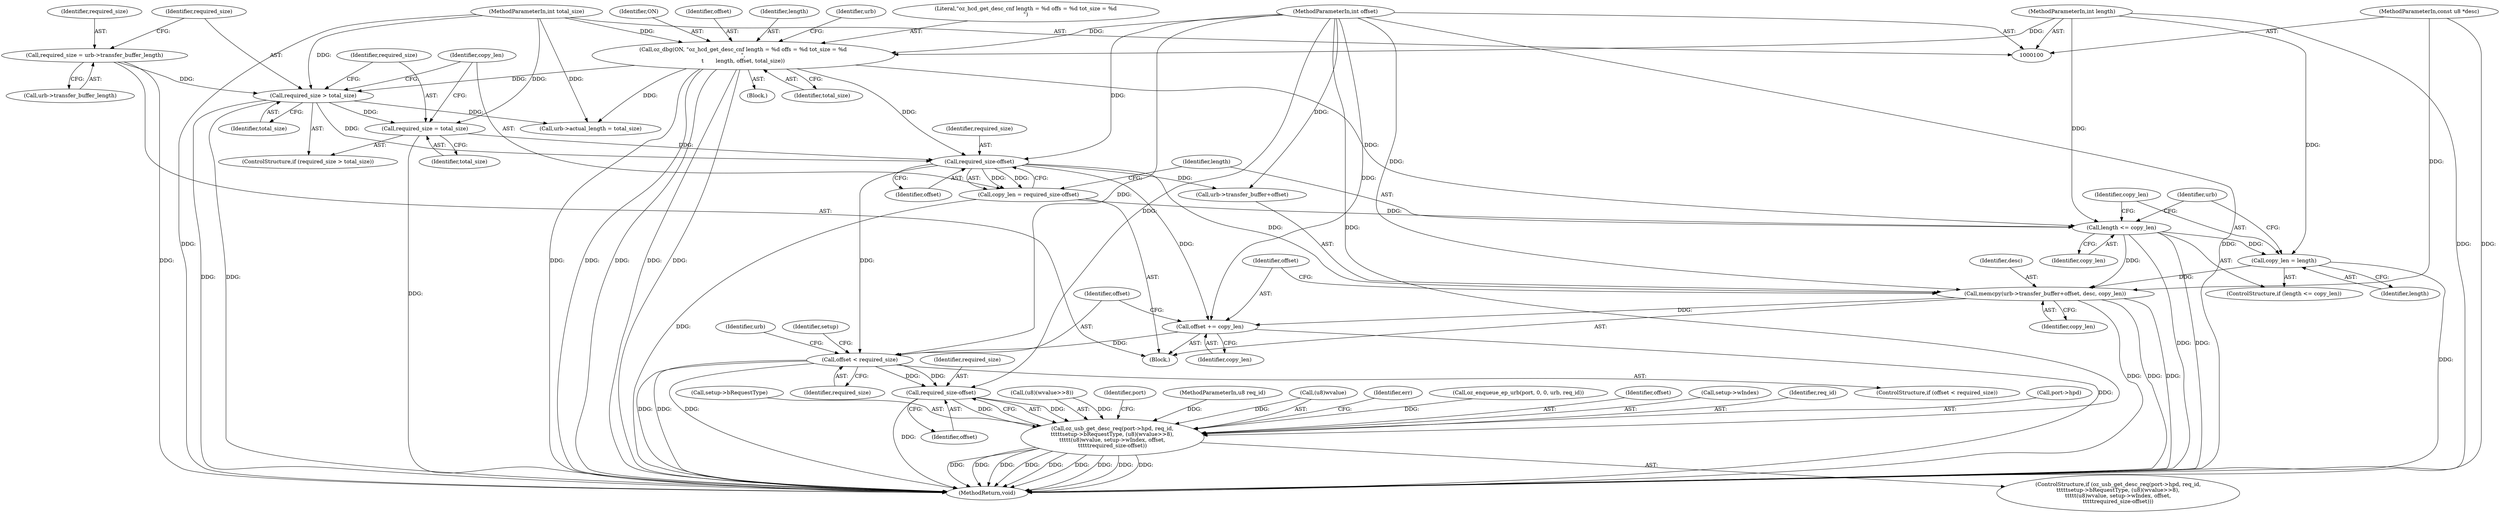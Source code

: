 digraph "1_linux_b1bb5b49373b61bf9d2c73a4d30058ba6f069e4c@API" {
"1000173" [label="(Call,offset += copy_len)"];
"1000165" [label="(Call,memcpy(urb->transfer_buffer+offset, desc, copy_len))"];
"1000155" [label="(Call,required_size-offset)"];
"1000150" [label="(Call,required_size = total_size)"];
"1000147" [label="(Call,required_size > total_size)"];
"1000141" [label="(Call,required_size = urb->transfer_buffer_length)"];
"1000118" [label="(Call,oz_dbg(ON, \"oz_hcd_get_desc_cnf length = %d offs = %d tot_size = %d\n\",\n\t       length, offset, total_size))"];
"1000105" [label="(MethodParameterIn,int length)"];
"1000106" [label="(MethodParameterIn,int offset)"];
"1000107" [label="(MethodParameterIn,int total_size)"];
"1000104" [label="(MethodParameterIn,const u8 *desc)"];
"1000162" [label="(Call,copy_len = length)"];
"1000159" [label="(Call,length <= copy_len)"];
"1000153" [label="(Call,copy_len = required_size-offset)"];
"1000177" [label="(Call,offset < required_size)"];
"1000229" [label="(Call,required_size-offset)"];
"1000209" [label="(Call,oz_usb_get_desc_req(port->hpd, req_id,\n\t\t\t\t\tsetup->bRequestType, (u8)(wvalue>>8),\n\t\t\t\t\t(u8)wvalue, setup->wIndex, offset,\n\t\t\t\t\trequired_size-offset))"];
"1000108" [label="(Block,)"];
"1000249" [label="(Identifier,urb)"];
"1000142" [label="(Identifier,required_size)"];
"1000247" [label="(Call,urb->actual_length = total_size)"];
"1000125" [label="(Identifier,urb)"];
"1000138" [label="(Block,)"];
"1000102" [label="(MethodParameterIn,u8 req_id)"];
"1000244" [label="(Identifier,err)"];
"1000106" [label="(MethodParameterIn,int offset)"];
"1000179" [label="(Identifier,required_size)"];
"1000163" [label="(Identifier,copy_len)"];
"1000151" [label="(Identifier,required_size)"];
"1000157" [label="(Identifier,offset)"];
"1000197" [label="(Call,oz_enqueue_ep_urb(port, 0, 0, urb, req_id))"];
"1000120" [label="(Literal,\"oz_hcd_get_desc_cnf length = %d offs = %d tot_size = %d\n\")"];
"1000166" [label="(Call,urb->transfer_buffer+offset)"];
"1000225" [label="(Call,setup->wIndex)"];
"1000174" [label="(Identifier,offset)"];
"1000119" [label="(Identifier,ON)"];
"1000213" [label="(Identifier,req_id)"];
"1000178" [label="(Identifier,offset)"];
"1000118" [label="(Call,oz_dbg(ON, \"oz_hcd_get_desc_cnf length = %d offs = %d tot_size = %d\n\",\n\t       length, offset, total_size))"];
"1000141" [label="(Call,required_size = urb->transfer_buffer_length)"];
"1000230" [label="(Identifier,required_size)"];
"1000173" [label="(Call,offset += copy_len)"];
"1000123" [label="(Identifier,total_size)"];
"1000260" [label="(MethodReturn,void)"];
"1000147" [label="(Call,required_size > total_size)"];
"1000208" [label="(ControlStructure,if (oz_usb_get_desc_req(port->hpd, req_id,\n\t\t\t\t\tsetup->bRequestType, (u8)(wvalue>>8),\n\t\t\t\t\t(u8)wvalue, setup->wIndex, offset,\n\t\t\t\t\trequired_size-offset)))"];
"1000156" [label="(Identifier,required_size)"];
"1000168" [label="(Identifier,urb)"];
"1000150" [label="(Call,required_size = total_size)"];
"1000152" [label="(Identifier,total_size)"];
"1000176" [label="(ControlStructure,if (offset < required_size))"];
"1000159" [label="(Call,length <= copy_len)"];
"1000165" [label="(Call,memcpy(urb->transfer_buffer+offset, desc, copy_len))"];
"1000149" [label="(Identifier,total_size)"];
"1000175" [label="(Identifier,copy_len)"];
"1000172" [label="(Identifier,copy_len)"];
"1000231" [label="(Identifier,offset)"];
"1000161" [label="(Identifier,copy_len)"];
"1000183" [label="(Identifier,setup)"];
"1000158" [label="(ControlStructure,if (length <= copy_len))"];
"1000210" [label="(Call,port->hpd)"];
"1000217" [label="(Call,(u8)(wvalue>>8))"];
"1000222" [label="(Call,(u8)wvalue)"];
"1000228" [label="(Identifier,offset)"];
"1000107" [label="(MethodParameterIn,int total_size)"];
"1000214" [label="(Call,setup->bRequestType)"];
"1000177" [label="(Call,offset < required_size)"];
"1000234" [label="(Identifier,port)"];
"1000209" [label="(Call,oz_usb_get_desc_req(port->hpd, req_id,\n\t\t\t\t\tsetup->bRequestType, (u8)(wvalue>>8),\n\t\t\t\t\t(u8)wvalue, setup->wIndex, offset,\n\t\t\t\t\trequired_size-offset))"];
"1000155" [label="(Call,required_size-offset)"];
"1000171" [label="(Identifier,desc)"];
"1000148" [label="(Identifier,required_size)"];
"1000154" [label="(Identifier,copy_len)"];
"1000162" [label="(Call,copy_len = length)"];
"1000143" [label="(Call,urb->transfer_buffer_length)"];
"1000122" [label="(Identifier,offset)"];
"1000164" [label="(Identifier,length)"];
"1000160" [label="(Identifier,length)"];
"1000146" [label="(ControlStructure,if (required_size > total_size))"];
"1000104" [label="(MethodParameterIn,const u8 *desc)"];
"1000229" [label="(Call,required_size-offset)"];
"1000153" [label="(Call,copy_len = required_size-offset)"];
"1000105" [label="(MethodParameterIn,int length)"];
"1000121" [label="(Identifier,length)"];
"1000173" -> "1000138"  [label="AST: "];
"1000173" -> "1000175"  [label="CFG: "];
"1000174" -> "1000173"  [label="AST: "];
"1000175" -> "1000173"  [label="AST: "];
"1000178" -> "1000173"  [label="CFG: "];
"1000173" -> "1000260"  [label="DDG: "];
"1000165" -> "1000173"  [label="DDG: "];
"1000106" -> "1000173"  [label="DDG: "];
"1000155" -> "1000173"  [label="DDG: "];
"1000173" -> "1000177"  [label="DDG: "];
"1000165" -> "1000138"  [label="AST: "];
"1000165" -> "1000172"  [label="CFG: "];
"1000166" -> "1000165"  [label="AST: "];
"1000171" -> "1000165"  [label="AST: "];
"1000172" -> "1000165"  [label="AST: "];
"1000174" -> "1000165"  [label="CFG: "];
"1000165" -> "1000260"  [label="DDG: "];
"1000165" -> "1000260"  [label="DDG: "];
"1000165" -> "1000260"  [label="DDG: "];
"1000155" -> "1000165"  [label="DDG: "];
"1000106" -> "1000165"  [label="DDG: "];
"1000104" -> "1000165"  [label="DDG: "];
"1000162" -> "1000165"  [label="DDG: "];
"1000159" -> "1000165"  [label="DDG: "];
"1000155" -> "1000153"  [label="AST: "];
"1000155" -> "1000157"  [label="CFG: "];
"1000156" -> "1000155"  [label="AST: "];
"1000157" -> "1000155"  [label="AST: "];
"1000153" -> "1000155"  [label="CFG: "];
"1000155" -> "1000153"  [label="DDG: "];
"1000155" -> "1000153"  [label="DDG: "];
"1000150" -> "1000155"  [label="DDG: "];
"1000147" -> "1000155"  [label="DDG: "];
"1000118" -> "1000155"  [label="DDG: "];
"1000106" -> "1000155"  [label="DDG: "];
"1000155" -> "1000166"  [label="DDG: "];
"1000155" -> "1000177"  [label="DDG: "];
"1000150" -> "1000146"  [label="AST: "];
"1000150" -> "1000152"  [label="CFG: "];
"1000151" -> "1000150"  [label="AST: "];
"1000152" -> "1000150"  [label="AST: "];
"1000154" -> "1000150"  [label="CFG: "];
"1000150" -> "1000260"  [label="DDG: "];
"1000147" -> "1000150"  [label="DDG: "];
"1000107" -> "1000150"  [label="DDG: "];
"1000147" -> "1000146"  [label="AST: "];
"1000147" -> "1000149"  [label="CFG: "];
"1000148" -> "1000147"  [label="AST: "];
"1000149" -> "1000147"  [label="AST: "];
"1000151" -> "1000147"  [label="CFG: "];
"1000154" -> "1000147"  [label="CFG: "];
"1000147" -> "1000260"  [label="DDG: "];
"1000147" -> "1000260"  [label="DDG: "];
"1000141" -> "1000147"  [label="DDG: "];
"1000118" -> "1000147"  [label="DDG: "];
"1000107" -> "1000147"  [label="DDG: "];
"1000147" -> "1000247"  [label="DDG: "];
"1000141" -> "1000138"  [label="AST: "];
"1000141" -> "1000143"  [label="CFG: "];
"1000142" -> "1000141"  [label="AST: "];
"1000143" -> "1000141"  [label="AST: "];
"1000148" -> "1000141"  [label="CFG: "];
"1000141" -> "1000260"  [label="DDG: "];
"1000118" -> "1000108"  [label="AST: "];
"1000118" -> "1000123"  [label="CFG: "];
"1000119" -> "1000118"  [label="AST: "];
"1000120" -> "1000118"  [label="AST: "];
"1000121" -> "1000118"  [label="AST: "];
"1000122" -> "1000118"  [label="AST: "];
"1000123" -> "1000118"  [label="AST: "];
"1000125" -> "1000118"  [label="CFG: "];
"1000118" -> "1000260"  [label="DDG: "];
"1000118" -> "1000260"  [label="DDG: "];
"1000118" -> "1000260"  [label="DDG: "];
"1000118" -> "1000260"  [label="DDG: "];
"1000118" -> "1000260"  [label="DDG: "];
"1000105" -> "1000118"  [label="DDG: "];
"1000106" -> "1000118"  [label="DDG: "];
"1000107" -> "1000118"  [label="DDG: "];
"1000118" -> "1000159"  [label="DDG: "];
"1000118" -> "1000247"  [label="DDG: "];
"1000105" -> "1000100"  [label="AST: "];
"1000105" -> "1000260"  [label="DDG: "];
"1000105" -> "1000159"  [label="DDG: "];
"1000105" -> "1000162"  [label="DDG: "];
"1000106" -> "1000100"  [label="AST: "];
"1000106" -> "1000260"  [label="DDG: "];
"1000106" -> "1000166"  [label="DDG: "];
"1000106" -> "1000177"  [label="DDG: "];
"1000106" -> "1000209"  [label="DDG: "];
"1000106" -> "1000229"  [label="DDG: "];
"1000107" -> "1000100"  [label="AST: "];
"1000107" -> "1000260"  [label="DDG: "];
"1000107" -> "1000247"  [label="DDG: "];
"1000104" -> "1000100"  [label="AST: "];
"1000104" -> "1000260"  [label="DDG: "];
"1000162" -> "1000158"  [label="AST: "];
"1000162" -> "1000164"  [label="CFG: "];
"1000163" -> "1000162"  [label="AST: "];
"1000164" -> "1000162"  [label="AST: "];
"1000168" -> "1000162"  [label="CFG: "];
"1000162" -> "1000260"  [label="DDG: "];
"1000159" -> "1000162"  [label="DDG: "];
"1000159" -> "1000158"  [label="AST: "];
"1000159" -> "1000161"  [label="CFG: "];
"1000160" -> "1000159"  [label="AST: "];
"1000161" -> "1000159"  [label="AST: "];
"1000163" -> "1000159"  [label="CFG: "];
"1000168" -> "1000159"  [label="CFG: "];
"1000159" -> "1000260"  [label="DDG: "];
"1000159" -> "1000260"  [label="DDG: "];
"1000153" -> "1000159"  [label="DDG: "];
"1000153" -> "1000138"  [label="AST: "];
"1000154" -> "1000153"  [label="AST: "];
"1000160" -> "1000153"  [label="CFG: "];
"1000153" -> "1000260"  [label="DDG: "];
"1000177" -> "1000176"  [label="AST: "];
"1000177" -> "1000179"  [label="CFG: "];
"1000178" -> "1000177"  [label="AST: "];
"1000179" -> "1000177"  [label="AST: "];
"1000183" -> "1000177"  [label="CFG: "];
"1000249" -> "1000177"  [label="CFG: "];
"1000177" -> "1000260"  [label="DDG: "];
"1000177" -> "1000260"  [label="DDG: "];
"1000177" -> "1000260"  [label="DDG: "];
"1000177" -> "1000229"  [label="DDG: "];
"1000177" -> "1000229"  [label="DDG: "];
"1000229" -> "1000209"  [label="AST: "];
"1000229" -> "1000231"  [label="CFG: "];
"1000230" -> "1000229"  [label="AST: "];
"1000231" -> "1000229"  [label="AST: "];
"1000209" -> "1000229"  [label="CFG: "];
"1000229" -> "1000260"  [label="DDG: "];
"1000229" -> "1000209"  [label="DDG: "];
"1000229" -> "1000209"  [label="DDG: "];
"1000209" -> "1000208"  [label="AST: "];
"1000210" -> "1000209"  [label="AST: "];
"1000213" -> "1000209"  [label="AST: "];
"1000214" -> "1000209"  [label="AST: "];
"1000217" -> "1000209"  [label="AST: "];
"1000222" -> "1000209"  [label="AST: "];
"1000225" -> "1000209"  [label="AST: "];
"1000228" -> "1000209"  [label="AST: "];
"1000234" -> "1000209"  [label="CFG: "];
"1000244" -> "1000209"  [label="CFG: "];
"1000209" -> "1000260"  [label="DDG: "];
"1000209" -> "1000260"  [label="DDG: "];
"1000209" -> "1000260"  [label="DDG: "];
"1000209" -> "1000260"  [label="DDG: "];
"1000209" -> "1000260"  [label="DDG: "];
"1000209" -> "1000260"  [label="DDG: "];
"1000209" -> "1000260"  [label="DDG: "];
"1000209" -> "1000260"  [label="DDG: "];
"1000209" -> "1000260"  [label="DDG: "];
"1000197" -> "1000209"  [label="DDG: "];
"1000102" -> "1000209"  [label="DDG: "];
"1000217" -> "1000209"  [label="DDG: "];
"1000222" -> "1000209"  [label="DDG: "];
}
